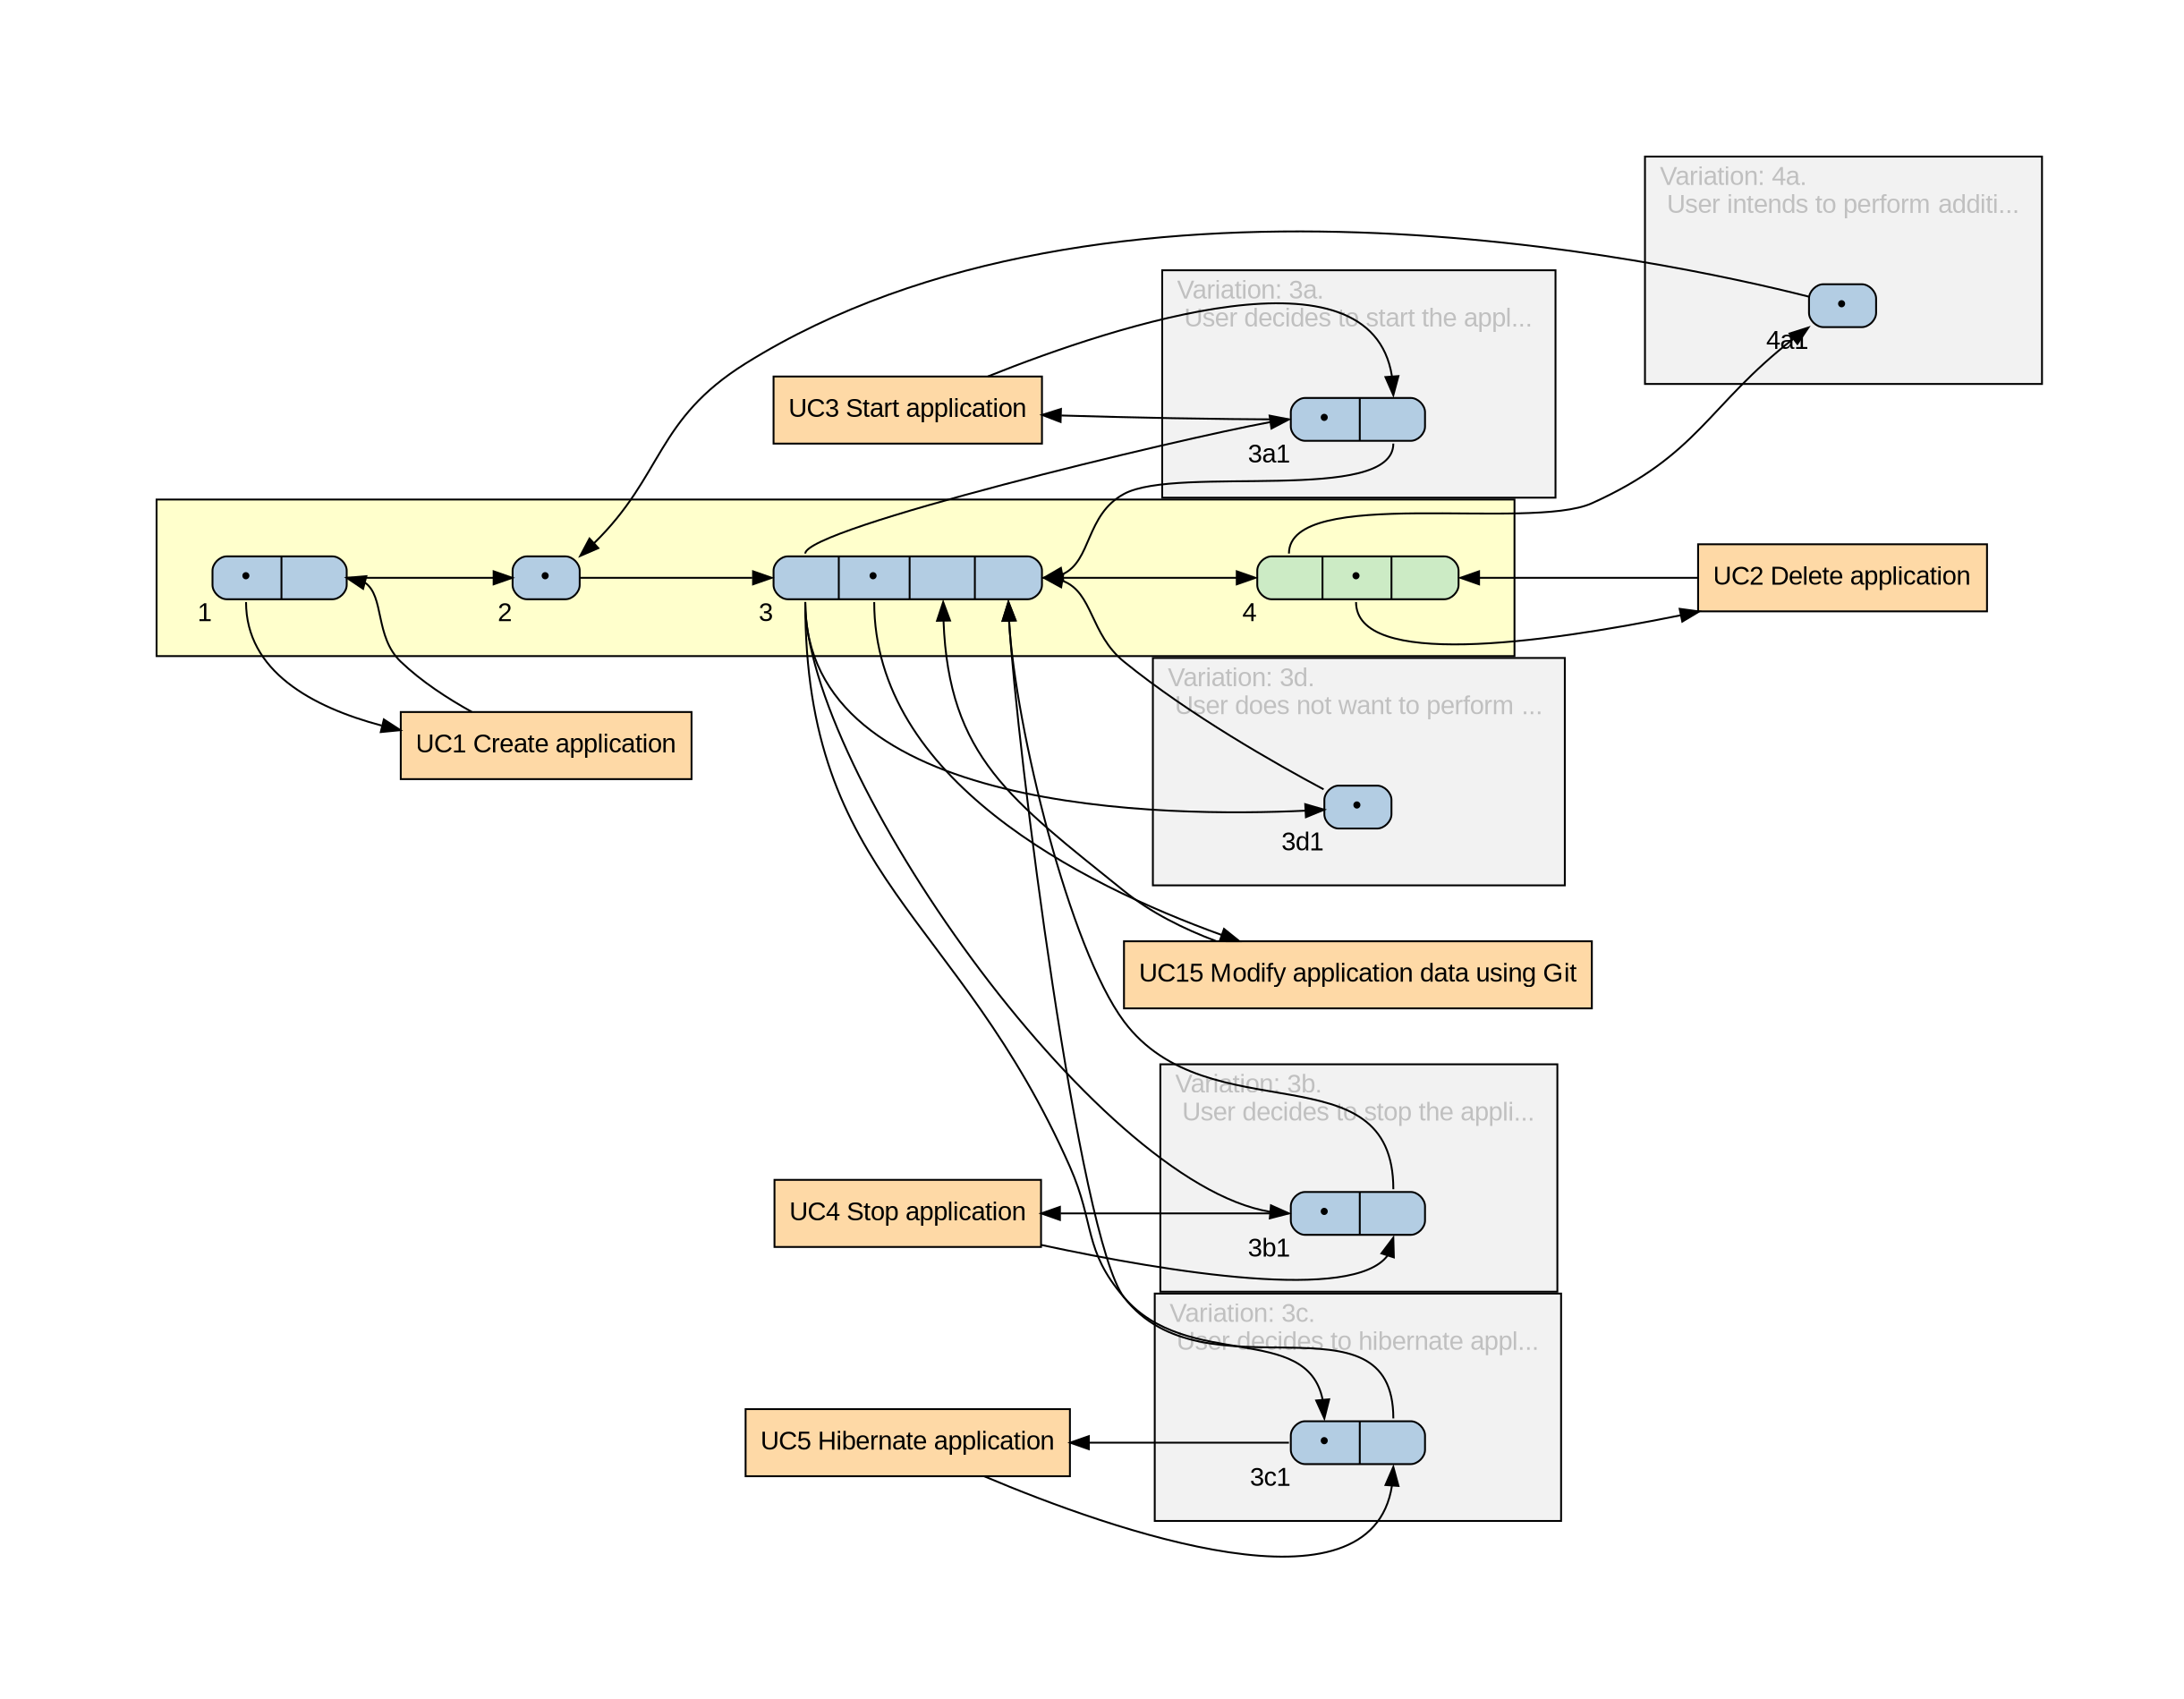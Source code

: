 digraph mygraph {
	rankdir="LR"
	fontcolor="gray"
	fontname="Arial"
	margin="1"
	dpi="62"
	node [
		shape="Mrecord",
		style="filled",
		label="",
		fontname="Arial",
		width="0.5",
		height="0.1",
		fillcolor="#b3cde3"
	]
	edge [
		fontname="Arial"
	]
	ranksep="0.4"
	nodesep="0.2"
	 labeljust="l"
	subgraph cluster_UC18_ {
		bgcolor="#ffffcc"
		label=""
		margin="30"
		"UC181" [xlabel="1", label="{<JMP>&bull;|<EXT>}", tooltip="User creates an application. #(include:UC1)", width="1.0"]
		"UC182" [xlabel="2", label="{<JMP>&bull;}", tooltip="User evaluates the service. (this step is just target for gotos)", width="0.5"]
		"UC183" [xlabel="3", label="{<VAR>|<JMP>&bull;|<EXT>|<OUT>}", tooltip="User modifies the application using Git. #(include:UC15)", width="2.0"]
		"UC184" [xlabel="4", fillcolor="#ccebc5", label="{<VAR>|<JMP>&bull;|<EXT>}", tooltip="User deletes the application. #(include:UC2)", width="1.5"]
	}
	subgraph cluster_UC18_4a {
		label="Variation: 4a.\l User intends to perform additi... "
		bgcolor="#f2f2f2"
		fontcolor="gray"
		margin="30"
		"UC184a1" [xlabel="4a1", label="{<JMP>&bull;}", tooltip="User performs additional action. #(goto:2)", width="0.5"]
	}
	subgraph cluster_UC18_3a {
		label="Variation: 3a.\l User decides to start the appl... "
		bgcolor="#f2f2f2"
		fontcolor="gray"
		margin="30"
		"UC183a1" [xlabel="3a1", label="{<JMP>&bull;|<EXT>}", tooltip="User starts the application. #(include:UC3)", width="1.0"]
	}
	subgraph cluster_UC18_3b {
		label="Variation: 3b.\l User decides to stop the appli... "
		bgcolor="#f2f2f2"
		fontcolor="gray"
		margin="30"
		"UC183b1" [xlabel="3b1", label="{<JMP>&bull;|<EXT>}", tooltip="User stops the application. #(include:UC4)", width="1.0"]
	}
	subgraph cluster_UC18_3c {
		label="Variation: 3c.\l User decides to hibernate appl... "
		bgcolor="#f2f2f2"
		fontcolor="gray"
		margin="30"
		"UC183c1" [xlabel="3c1", label="{<JMP>&bull;|<EXT>}", tooltip="User hibernates the application. #(include:UC5)", width="1.0"]
	}
	subgraph cluster_UC18_3d {
		label="Variation: 3d.\l User does not want to perform ... "
		bgcolor="#f2f2f2"
		fontcolor="gray"
		margin="30"
		"UC183d1" [xlabel="3d1", label="{<JMP>&bull;}", tooltip="Flow of the use case continues with next step.", width="0.5"]
	}
	"UC1" [fillcolor="#fed9a6", shape="box", height="0.5", label="UC1 Create application", URL="../UC1/UC1.html", target="_top"]
	"UC15" [fillcolor="#fed9a6", shape="box", height="0.5", label="UC15 Modify application data using Git", URL="../UC15/UC15.html", target="_top"]
	"UC2" [fillcolor="#fed9a6", shape="box", height="0.5", label="UC2 Delete application", URL="../UC2/UC2.html", target="_top"]
	"UC3" [fillcolor="#fed9a6", shape="box", height="0.5", label="UC3 Start application", URL="../UC3/UC3.html", target="_top"]
	"UC4" [fillcolor="#fed9a6", shape="box", height="0.5", label="UC4 Stop application", URL="../UC4/UC4.html", target="_top"]
	"UC5" [fillcolor="#fed9a6", shape="box", height="0.5", label="UC5 Hibernate application", URL="../UC5/UC5.html", target="_top"]
	"UC181":"JMP" -> "UC1" [URL="#UC18_1"]
	"UC1" -> "UC181":"EXT" 
	"UC183":"JMP" -> "UC15" [URL="#UC18_3"]
	"UC15" -> "UC183":"EXT" 
	"UC184":"JMP" -> "UC2" [URL="#UC18_4"]
	"UC2" -> "UC184":"EXT" 
	"UC183a1":"JMP" -> "UC3" [URL="#UC18_3a1"]
	"UC3" -> "UC183a1":"EXT" 
	"UC183b1":"JMP" -> "UC4" [URL="#UC18_3b1"]
	"UC4" -> "UC183b1":"EXT" 
	"UC183c1":"JMP" -> "UC5" [URL="#UC18_3c1"]
	"UC5" -> "UC183c1":"EXT" 
	"UC181":"EXT" -> "UC182":"JMP" [URL="#UC18_1"]
	"UC182":"JMP" -> "UC183":"VAR" [URL="#UC18_2"]
	"UC183":"OUT" -> "UC184":"VAR" [URL="#UC18_3"]
	"UC184":"VAR" -> "UC184a1":"JMP" [URL="#UC18_4"]
	"UC184a1":"JMP" -> "UC182":"JMP" [URL="#UC18_4a1"]
	"UC183":"VAR" -> "UC183a1":"JMP" [URL="#UC18_3"]
	"UC183a1":"EXT" -> "UC183":"OUT" [URL="#UC18_3a1"]
	"UC183":"VAR" -> "UC183b1":"JMP" [URL="#UC18_3"]
	"UC183b1":"EXT" -> "UC183":"OUT" [URL="#UC18_3b1"]
	"UC183":"VAR" -> "UC183c1":"JMP" [URL="#UC18_3"]
	"UC183c1":"EXT" -> "UC183":"OUT" [URL="#UC18_3c1"]
	"UC183":"VAR" -> "UC183d1":"JMP" [URL="#UC18_3"]
	"UC183d1":"JMP" -> "UC183":"OUT" [URL="#UC18_3d1"]
}
